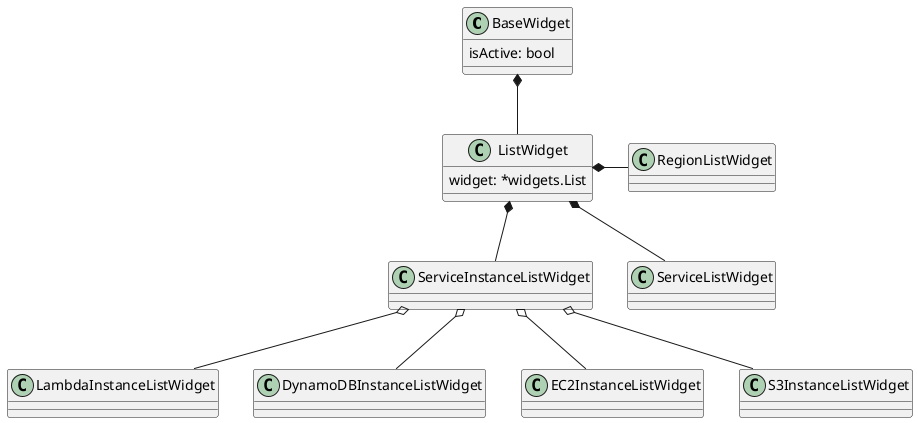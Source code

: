 @startuml

class BaseWidget {
    isActive: bool
}

class ListWidget {
    widget: *widgets.List
}

class RegionListWidget {
}

class ServiceListWidget {
}

class ServiceInstanceListWidget {
}


BaseWidget *-down- ListWidget
ListWidget *-right- RegionListWidget
ListWidget *-right- ServiceListWidget
ListWidget *-down- ServiceInstanceListWidget

RegionListWidget -[hidden]down- ServiceListWidget

class LambdaInstanceListWidget {
}

class DynamoDBInstanceListWidget {
}

class EC2InstanceListWidget {
}

class S3InstanceListWidget {
}

ServiceInstanceListWidget o-down- LambdaInstanceListWidget
ServiceInstanceListWidget o-down- DynamoDBInstanceListWidget
ServiceInstanceListWidget o-down- EC2InstanceListWidget
ServiceInstanceListWidget o-down- S3InstanceListWidget

@enduml